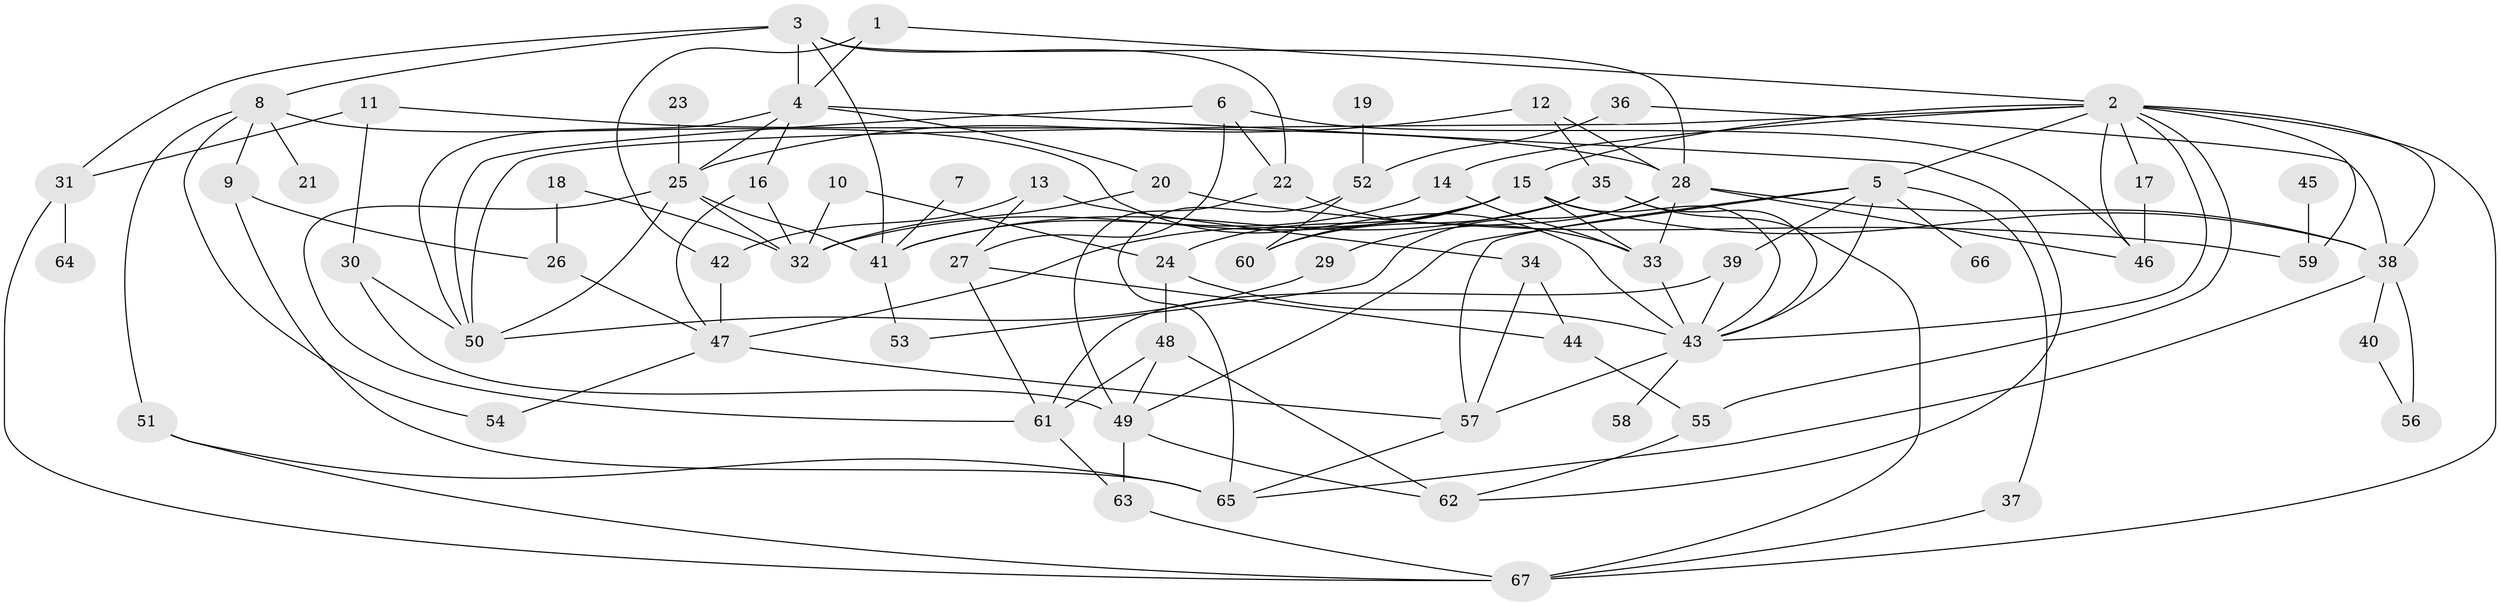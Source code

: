 // original degree distribution, {7: 0.045112781954887216, 3: 0.21804511278195488, 4: 0.15789473684210525, 6: 0.03759398496240601, 2: 0.2932330827067669, 5: 0.08270676691729323, 1: 0.16541353383458646}
// Generated by graph-tools (version 1.1) at 2025/49/03/09/25 03:49:22]
// undirected, 67 vertices, 130 edges
graph export_dot {
graph [start="1"]
  node [color=gray90,style=filled];
  1;
  2;
  3;
  4;
  5;
  6;
  7;
  8;
  9;
  10;
  11;
  12;
  13;
  14;
  15;
  16;
  17;
  18;
  19;
  20;
  21;
  22;
  23;
  24;
  25;
  26;
  27;
  28;
  29;
  30;
  31;
  32;
  33;
  34;
  35;
  36;
  37;
  38;
  39;
  40;
  41;
  42;
  43;
  44;
  45;
  46;
  47;
  48;
  49;
  50;
  51;
  52;
  53;
  54;
  55;
  56;
  57;
  58;
  59;
  60;
  61;
  62;
  63;
  64;
  65;
  66;
  67;
  1 -- 2 [weight=1.0];
  1 -- 4 [weight=1.0];
  1 -- 42 [weight=1.0];
  2 -- 5 [weight=1.0];
  2 -- 14 [weight=1.0];
  2 -- 15 [weight=1.0];
  2 -- 17 [weight=1.0];
  2 -- 38 [weight=1.0];
  2 -- 43 [weight=1.0];
  2 -- 46 [weight=1.0];
  2 -- 50 [weight=1.0];
  2 -- 55 [weight=1.0];
  2 -- 59 [weight=1.0];
  2 -- 67 [weight=1.0];
  3 -- 4 [weight=1.0];
  3 -- 8 [weight=1.0];
  3 -- 22 [weight=1.0];
  3 -- 28 [weight=1.0];
  3 -- 31 [weight=1.0];
  3 -- 41 [weight=1.0];
  4 -- 16 [weight=1.0];
  4 -- 20 [weight=1.0];
  4 -- 25 [weight=1.0];
  4 -- 50 [weight=1.0];
  4 -- 62 [weight=1.0];
  5 -- 37 [weight=1.0];
  5 -- 39 [weight=1.0];
  5 -- 43 [weight=1.0];
  5 -- 49 [weight=1.0];
  5 -- 57 [weight=1.0];
  5 -- 66 [weight=1.0];
  6 -- 22 [weight=1.0];
  6 -- 27 [weight=1.0];
  6 -- 46 [weight=1.0];
  6 -- 50 [weight=1.0];
  7 -- 41 [weight=1.0];
  8 -- 9 [weight=1.0];
  8 -- 21 [weight=1.0];
  8 -- 43 [weight=1.0];
  8 -- 51 [weight=1.0];
  8 -- 54 [weight=1.0];
  9 -- 26 [weight=1.0];
  9 -- 65 [weight=1.0];
  10 -- 24 [weight=1.0];
  10 -- 32 [weight=1.0];
  11 -- 28 [weight=1.0];
  11 -- 30 [weight=1.0];
  11 -- 31 [weight=1.0];
  12 -- 25 [weight=1.0];
  12 -- 28 [weight=1.0];
  12 -- 35 [weight=1.0];
  13 -- 27 [weight=1.0];
  13 -- 34 [weight=1.0];
  13 -- 42 [weight=1.0];
  14 -- 33 [weight=1.0];
  14 -- 41 [weight=1.0];
  15 -- 24 [weight=1.0];
  15 -- 32 [weight=1.0];
  15 -- 33 [weight=1.0];
  15 -- 38 [weight=1.0];
  15 -- 43 [weight=1.0];
  15 -- 47 [weight=1.0];
  15 -- 60 [weight=1.0];
  16 -- 32 [weight=1.0];
  16 -- 47 [weight=1.0];
  17 -- 46 [weight=1.0];
  18 -- 26 [weight=1.0];
  18 -- 32 [weight=1.0];
  19 -- 52 [weight=1.0];
  20 -- 32 [weight=1.0];
  20 -- 59 [weight=1.0];
  22 -- 33 [weight=1.0];
  22 -- 49 [weight=1.0];
  23 -- 25 [weight=1.0];
  24 -- 43 [weight=1.0];
  24 -- 48 [weight=1.0];
  25 -- 32 [weight=1.0];
  25 -- 41 [weight=1.0];
  25 -- 50 [weight=1.0];
  25 -- 61 [weight=1.0];
  26 -- 47 [weight=1.0];
  27 -- 44 [weight=1.0];
  27 -- 61 [weight=1.0];
  28 -- 29 [weight=1.0];
  28 -- 33 [weight=1.0];
  28 -- 38 [weight=1.0];
  28 -- 46 [weight=1.0];
  28 -- 53 [weight=1.0];
  29 -- 50 [weight=1.0];
  30 -- 49 [weight=1.0];
  30 -- 50 [weight=1.0];
  31 -- 64 [weight=1.0];
  31 -- 67 [weight=1.0];
  33 -- 43 [weight=1.0];
  34 -- 44 [weight=1.0];
  34 -- 57 [weight=1.0];
  35 -- 41 [weight=1.0];
  35 -- 43 [weight=1.0];
  35 -- 60 [weight=1.0];
  35 -- 67 [weight=1.0];
  36 -- 38 [weight=1.0];
  36 -- 52 [weight=1.0];
  37 -- 67 [weight=1.0];
  38 -- 40 [weight=1.0];
  38 -- 56 [weight=1.0];
  38 -- 65 [weight=1.0];
  39 -- 43 [weight=1.0];
  39 -- 61 [weight=1.0];
  40 -- 56 [weight=1.0];
  41 -- 53 [weight=1.0];
  42 -- 47 [weight=2.0];
  43 -- 57 [weight=1.0];
  43 -- 58 [weight=1.0];
  44 -- 55 [weight=1.0];
  45 -- 59 [weight=1.0];
  47 -- 54 [weight=1.0];
  47 -- 57 [weight=1.0];
  48 -- 49 [weight=1.0];
  48 -- 61 [weight=1.0];
  48 -- 62 [weight=1.0];
  49 -- 62 [weight=1.0];
  49 -- 63 [weight=1.0];
  51 -- 65 [weight=1.0];
  51 -- 67 [weight=1.0];
  52 -- 60 [weight=1.0];
  52 -- 65 [weight=1.0];
  55 -- 62 [weight=1.0];
  57 -- 65 [weight=1.0];
  61 -- 63 [weight=1.0];
  63 -- 67 [weight=1.0];
}
